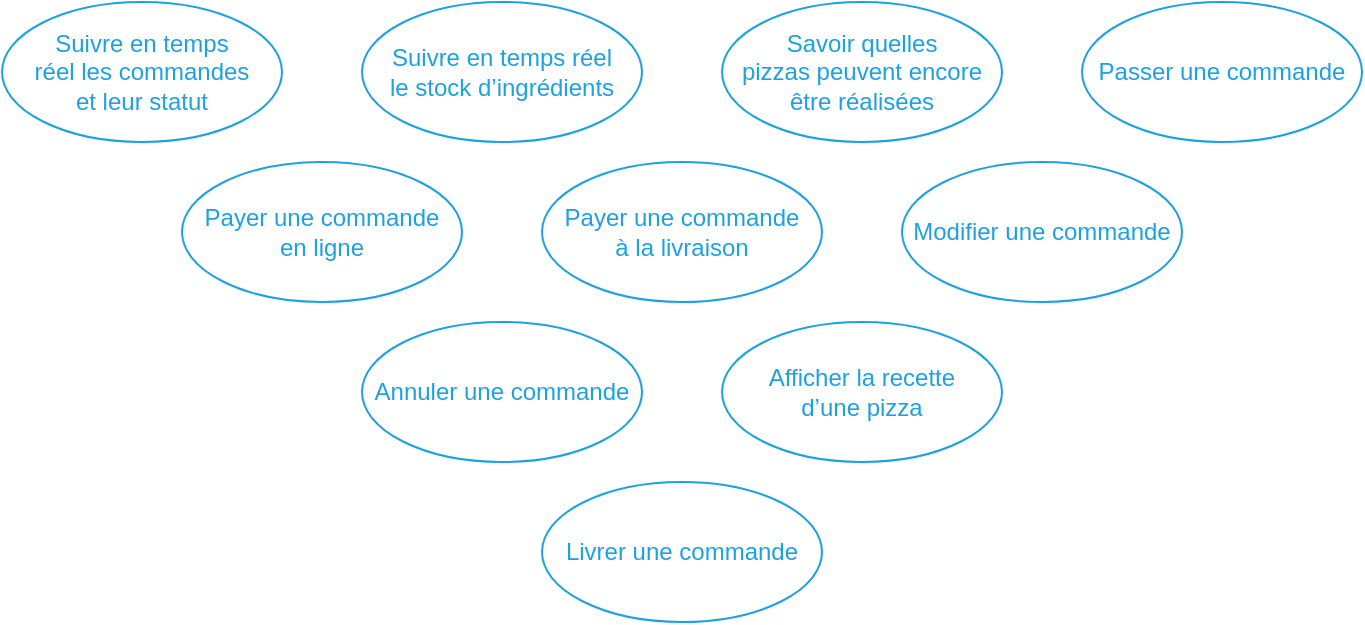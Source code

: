 <mxfile>
    <diagram id="Iulx3w0ONlGeuY-yKA-m" name="Page-1">
        <mxGraphModel dx="888" dy="927" grid="1" gridSize="10" guides="1" tooltips="1" connect="1" arrows="1" fold="1" page="1" pageScale="1" pageWidth="827" pageHeight="1169" math="0" shadow="0">
            <root>
                <mxCell id="0"/>
                <mxCell id="1" parent="0"/>
                <mxCell id="2" value="&lt;font color=&quot;#1da1e1&quot;&gt;Passer une commande&lt;/font&gt;" style="ellipse;whiteSpace=wrap;html=1;fillColor=none;strokeColor=#1DA1E1;" parent="1" vertex="1">
                    <mxGeometry x="550" y="10" width="140" height="70" as="geometry"/>
                </mxCell>
                <mxCell id="5" value="&lt;font color=&quot;#1da1e1&quot;&gt;Modifier une commande&lt;/font&gt;" style="ellipse;whiteSpace=wrap;html=1;fillColor=none;strokeColor=#1DA1E1;" parent="1" vertex="1">
                    <mxGeometry x="460" y="90" width="140" height="70" as="geometry"/>
                </mxCell>
                <mxCell id="8" value="&lt;font color=&quot;#1da1e1&quot;&gt;Afficher la recette &lt;br&gt;d’une pizza&lt;br&gt;&lt;/font&gt;" style="ellipse;whiteSpace=wrap;html=1;fillColor=none;strokeColor=#1DA1E1;" parent="1" vertex="1">
                    <mxGeometry x="370" y="170" width="140" height="70" as="geometry"/>
                </mxCell>
                <mxCell id="9" value="&lt;font color=&quot;#1da1e1&quot;&gt;Suivre en temps&amp;nbsp;réel &lt;br&gt;le stock d’ingrédients &lt;br&gt;&lt;/font&gt;" style="ellipse;whiteSpace=wrap;html=1;fillColor=none;strokeColor=#1DA1E1;" parent="1" vertex="1">
                    <mxGeometry x="190" y="10" width="140" height="70" as="geometry"/>
                </mxCell>
                <mxCell id="13" value="&lt;font color=&quot;#1da1e1&quot;&gt;Payer une commande &lt;br&gt;en ligne&lt;br&gt;&lt;/font&gt;" style="ellipse;whiteSpace=wrap;html=1;fillColor=none;strokeColor=#1DA1E1;" parent="1" vertex="1">
                    <mxGeometry x="100" y="90" width="140" height="70" as="geometry"/>
                </mxCell>
                <mxCell id="14" value="&lt;font color=&quot;#1da1e1&quot;&gt;Annuler une commande&lt;/font&gt;" style="ellipse;whiteSpace=wrap;html=1;fillColor=none;strokeColor=#1DA1E1;" parent="1" vertex="1">
                    <mxGeometry x="190" y="170" width="140" height="70" as="geometry"/>
                </mxCell>
                <mxCell id="19" value="&lt;font color=&quot;#1da1e1&quot;&gt;Savoir quelles &lt;br&gt;pizzas peuvent encore être réalisées&lt;br&gt;&lt;/font&gt;" style="ellipse;whiteSpace=wrap;html=1;fillColor=none;strokeColor=#1DA1E1;" parent="1" vertex="1">
                    <mxGeometry x="370" y="10" width="140" height="70" as="geometry"/>
                </mxCell>
                <mxCell id="22" value="&lt;font color=&quot;#1da1e1&quot;&gt;Suivre en temps &lt;br&gt;réel les commandes &lt;br&gt;et leur statut&lt;/font&gt;" style="ellipse;whiteSpace=wrap;html=1;fillColor=none;strokeColor=#1DA1E1;" parent="1" vertex="1">
                    <mxGeometry x="10" y="10" width="140" height="70" as="geometry"/>
                </mxCell>
                <mxCell id="29" value="&lt;font color=&quot;#1da1e1&quot;&gt;Payer une commande &lt;br&gt;à la livraison&lt;br&gt;&lt;/font&gt;" style="ellipse;whiteSpace=wrap;html=1;fillColor=none;strokeColor=#1DA1E1;" parent="1" vertex="1">
                    <mxGeometry x="280" y="90" width="140" height="70" as="geometry"/>
                </mxCell>
                <mxCell id="30" value="&lt;font color=&quot;#1da1e1&quot;&gt;Livrer une commande&lt;br&gt;&lt;/font&gt;" style="ellipse;whiteSpace=wrap;html=1;fillColor=none;strokeColor=#1DA1E1;" vertex="1" parent="1">
                    <mxGeometry x="280" y="250" width="140" height="70" as="geometry"/>
                </mxCell>
            </root>
        </mxGraphModel>
    </diagram>
</mxfile>